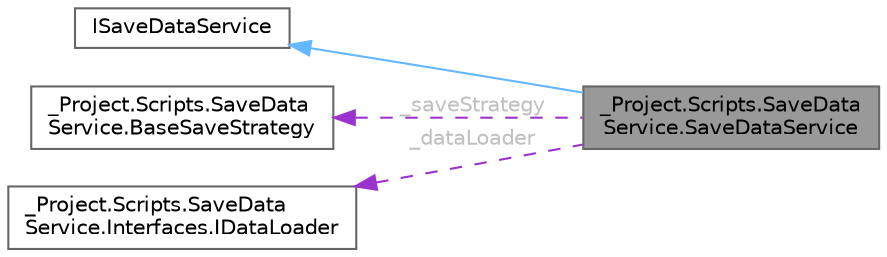 digraph "_Project.Scripts.SaveDataService.SaveDataService"
{
 // LATEX_PDF_SIZE
  bgcolor="transparent";
  edge [fontname=Helvetica,fontsize=10,labelfontname=Helvetica,labelfontsize=10];
  node [fontname=Helvetica,fontsize=10,shape=box,height=0.2,width=0.4];
  rankdir="LR";
  Node1 [id="Node000001",label="_Project.Scripts.SaveData\lService.SaveDataService",height=0.2,width=0.4,color="gray40", fillcolor="grey60", style="filled", fontcolor="black",tooltip="Класс, отвечающий за работу с сохраненными данными"];
  Node2 -> Node1 [id="edge1_Node000001_Node000002",dir="back",color="steelblue1",style="solid",tooltip=" "];
  Node2 [id="Node000002",label="ISaveDataService",height=0.2,width=0.4,color="gray40", fillcolor="white", style="filled",URL="$interface___project_1_1_scripts_1_1_save_data_service_1_1_interfaces_1_1_i_save_data_service.html",tooltip="Интерфейс, отвечающий за работу с сохраненными данными"];
  Node3 -> Node1 [id="edge2_Node000001_Node000003",dir="back",color="darkorchid3",style="dashed",tooltip=" ",label=" _saveStrategy",fontcolor="grey" ];
  Node3 [id="Node000003",label="_Project.Scripts.SaveData\lService.BaseSaveStrategy",height=0.2,width=0.4,color="gray40", fillcolor="white", style="filled",URL="$class___project_1_1_scripts_1_1_save_data_service_1_1_base_save_strategy.html",tooltip="Класс, отвечающий за алгоритм сохранения данных"];
  Node4 -> Node1 [id="edge3_Node000001_Node000004",dir="back",color="darkorchid3",style="dashed",tooltip=" ",label=" _dataLoader",fontcolor="grey" ];
  Node4 [id="Node000004",label="_Project.Scripts.SaveData\lService.Interfaces.IDataLoader",height=0.2,width=0.4,color="gray40", fillcolor="white", style="filled",URL="$interface___project_1_1_scripts_1_1_save_data_service_1_1_interfaces_1_1_i_data_loader.html",tooltip="Интерфейс, отвечающий за конвертирование сохраненных данных"];
}
